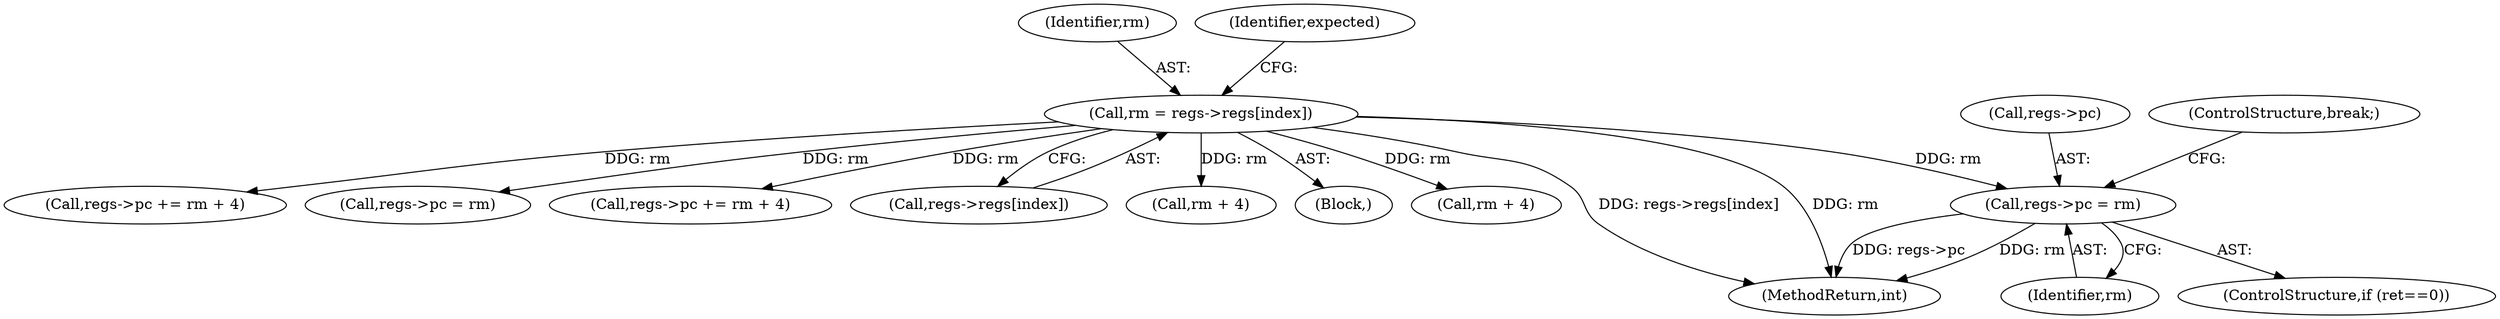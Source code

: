 digraph "0_linux_a8b0ca17b80e92faab46ee7179ba9e99ccb61233_23@pointer" {
"1000289" [label="(Call,regs->pc = rm)"];
"1000151" [label="(Call,rm = regs->regs[index])"];
"1000483" [label="(MethodReturn,int)"];
"1000285" [label="(ControlStructure,if (ret==0))"];
"1000221" [label="(Call,regs->pc += rm + 4)"];
"1000289" [label="(Call,regs->pc = rm)"];
"1000322" [label="(Call,regs->pc = rm)"];
"1000256" [label="(Call,regs->pc += rm + 4)"];
"1000151" [label="(Call,rm = regs->regs[index])"];
"1000152" [label="(Identifier,rm)"];
"1000330" [label="(ControlStructure,break;)"];
"1000153" [label="(Call,regs->regs[index])"];
"1000160" [label="(Identifier,expected)"];
"1000225" [label="(Call,rm + 4)"];
"1000132" [label="(Block,)"];
"1000293" [label="(Identifier,rm)"];
"1000290" [label="(Call,regs->pc)"];
"1000260" [label="(Call,rm + 4)"];
"1000289" -> "1000285"  [label="AST: "];
"1000289" -> "1000293"  [label="CFG: "];
"1000290" -> "1000289"  [label="AST: "];
"1000293" -> "1000289"  [label="AST: "];
"1000330" -> "1000289"  [label="CFG: "];
"1000289" -> "1000483"  [label="DDG: regs->pc"];
"1000289" -> "1000483"  [label="DDG: rm"];
"1000151" -> "1000289"  [label="DDG: rm"];
"1000151" -> "1000132"  [label="AST: "];
"1000151" -> "1000153"  [label="CFG: "];
"1000152" -> "1000151"  [label="AST: "];
"1000153" -> "1000151"  [label="AST: "];
"1000160" -> "1000151"  [label="CFG: "];
"1000151" -> "1000483"  [label="DDG: rm"];
"1000151" -> "1000483"  [label="DDG: regs->regs[index]"];
"1000151" -> "1000221"  [label="DDG: rm"];
"1000151" -> "1000225"  [label="DDG: rm"];
"1000151" -> "1000256"  [label="DDG: rm"];
"1000151" -> "1000260"  [label="DDG: rm"];
"1000151" -> "1000322"  [label="DDG: rm"];
}
